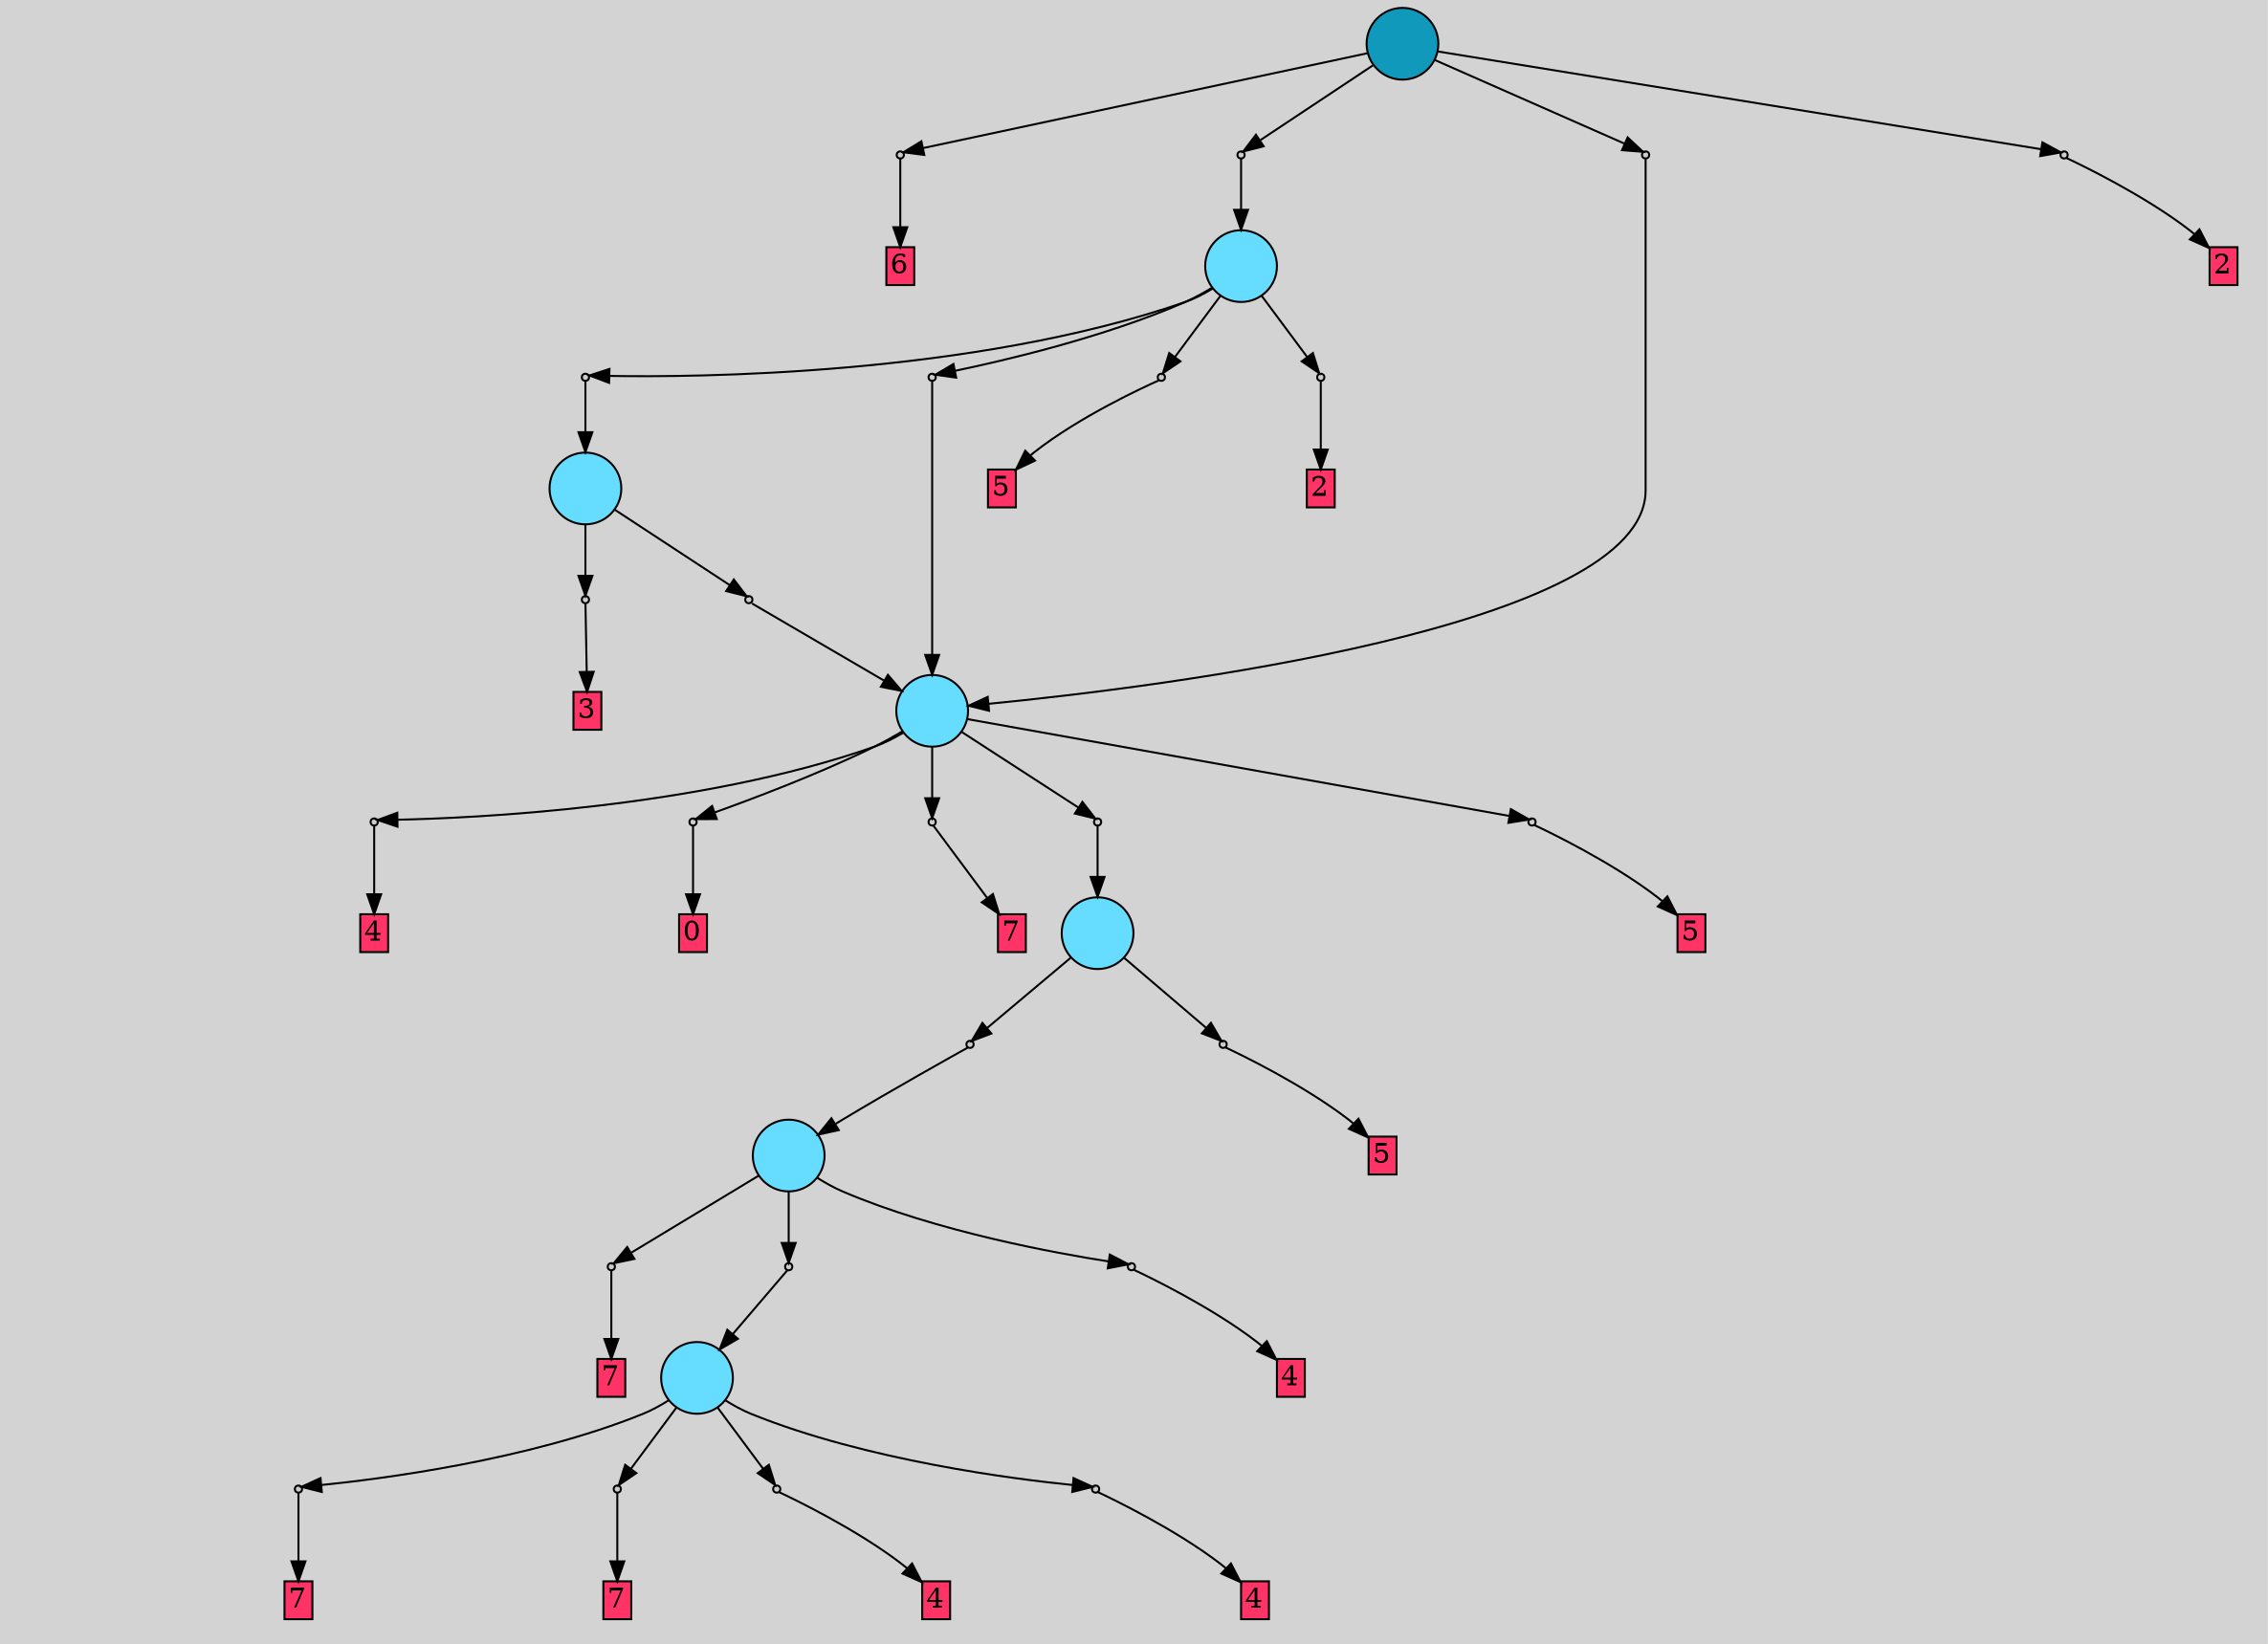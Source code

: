 // File exported with GEGELATI v1.3.1
// On the 2024-04-12 16:05:23
// With the File::TPGGraphDotExporter
digraph{
	graph[pad = "0.212, 0.055" bgcolor = lightgray]
	node[shape=circle style = filled label = ""]
		T0 [fillcolor="#66ddff"]
		T1 [fillcolor="#66ddff"]
		T2 [fillcolor="#66ddff"]
		T3 [fillcolor="#66ddff"]
		T4 [fillcolor="#66ddff"]
		T5 [fillcolor="#66ddff"]
		T6 [fillcolor="#1199bb"]
		P0 [fillcolor="#cccccc" shape=point] //
		I0 [shape=box style=invis label="5|0&3|2#4|4&#92;n"]
		P0 -> I0[style=invis]
		A0 [fillcolor="#ff3366" shape=box margin=0.03 width=0 height=0 label="7"]
		T0 -> P0 -> A0
		P1 [fillcolor="#cccccc" shape=point] //
		I1 [shape=box style=invis label="0|0&1|7#2|1&#92;n"]
		P1 -> I1[style=invis]
		A1 [fillcolor="#ff3366" shape=box margin=0.03 width=0 height=0 label="7"]
		T0 -> P1 -> A1
		P2 [fillcolor="#cccccc" shape=point] //
		I2 [shape=box style=invis label="6|0&4|6#2|6&#92;n"]
		P2 -> I2[style=invis]
		A2 [fillcolor="#ff3366" shape=box margin=0.03 width=0 height=0 label="4"]
		T0 -> P2 -> A2
		P3 [fillcolor="#cccccc" shape=point] //
		I3 [shape=box style=invis label="6|0&2|1#3|4&#92;n"]
		P3 -> I3[style=invis]
		A3 [fillcolor="#ff3366" shape=box margin=0.03 width=0 height=0 label="4"]
		T0 -> P3 -> A3
		P4 [fillcolor="#cccccc" shape=point] //
		I4 [shape=box style=invis label="2|0&4|1#1|7&#92;n"]
		P4 -> I4[style=invis]
		A4 [fillcolor="#ff3366" shape=box margin=0.03 width=0 height=0 label="7"]
		T1 -> P4 -> A4
		P5 [fillcolor="#cccccc" shape=point] //
		I5 [shape=box style=invis label="8|0&0|6#1|1&#92;n"]
		P5 -> I5[style=invis]
		T1 -> P5 -> T0
		P6 [fillcolor="#cccccc" shape=point] //
		I6 [shape=box style=invis label="8|0&3|5#2|7&#92;n"]
		P6 -> I6[style=invis]
		A5 [fillcolor="#ff3366" shape=box margin=0.03 width=0 height=0 label="4"]
		T1 -> P6 -> A5
		P7 [fillcolor="#cccccc" shape=point] //
		I7 [shape=box style=invis label="5|0&0|7#1|1&#92;n"]
		P7 -> I7[style=invis]
		T2 -> P7 -> T1
		P8 [fillcolor="#cccccc" shape=point] //
		I8 [shape=box style=invis label="7|0&3|5#0|4&#92;n"]
		P8 -> I8[style=invis]
		A6 [fillcolor="#ff3366" shape=box margin=0.03 width=0 height=0 label="5"]
		T2 -> P8 -> A6
		P9 [fillcolor="#cccccc" shape=point] //
		I9 [shape=box style=invis label="1|0&1|6#0|0&#92;n"]
		P9 -> I9[style=invis]
		A7 [fillcolor="#ff3366" shape=box margin=0.03 width=0 height=0 label="4"]
		T3 -> P9 -> A7
		P10 [fillcolor="#cccccc" shape=point] //
		I10 [shape=box style=invis label="5|0&4|1#3|0&#92;n"]
		P10 -> I10[style=invis]
		A8 [fillcolor="#ff3366" shape=box margin=0.03 width=0 height=0 label="0"]
		T3 -> P10 -> A8
		P11 [fillcolor="#cccccc" shape=point] //
		I11 [shape=box style=invis label="8|0&3|4#4|5&#92;n"]
		P11 -> I11[style=invis]
		A9 [fillcolor="#ff3366" shape=box margin=0.03 width=0 height=0 label="7"]
		T3 -> P11 -> A9
		P12 [fillcolor="#cccccc" shape=point] //
		I12 [shape=box style=invis label="1|0&2|0#3|4&#92;n"]
		P12 -> I12[style=invis]
		T3 -> P12 -> T2
		P13 [fillcolor="#cccccc" shape=point] //
		I13 [shape=box style=invis label="7|0&3|5#0|4&#92;n"]
		P13 -> I13[style=invis]
		A10 [fillcolor="#ff3366" shape=box margin=0.03 width=0 height=0 label="5"]
		T3 -> P13 -> A10
		P14 [fillcolor="#cccccc" shape=point] //
		I14 [shape=box style=invis label="3|0&4|4#0|4&#92;n"]
		P14 -> I14[style=invis]
		T4 -> P14 -> T3
		P15 [fillcolor="#cccccc" shape=point] //
		I15 [shape=box style=invis label="3|0&3|2#0|3&#92;n"]
		P15 -> I15[style=invis]
		A11 [fillcolor="#ff3366" shape=box margin=0.03 width=0 height=0 label="3"]
		T4 -> P15 -> A11
		P16 [fillcolor="#cccccc" shape=point] //
		I16 [shape=box style=invis label="8|0&3|5#2|0&#92;n"]
		P16 -> I16[style=invis]
		A12 [fillcolor="#ff3366" shape=box margin=0.03 width=0 height=0 label="2"]
		T5 -> P16 -> A12
		P17 [fillcolor="#cccccc" shape=point] //
		I17 [shape=box style=invis label="4|0&4|3#3|1&#92;n"]
		P17 -> I17[style=invis]
		T5 -> P17 -> T3
		P18 [fillcolor="#cccccc" shape=point] //
		I18 [shape=box style=invis label="2|0&3|6#1|0&#92;n"]
		P18 -> I18[style=invis]
		T5 -> P18 -> T4
		P19 [fillcolor="#cccccc" shape=point] //
		I19 [shape=box style=invis label="1|0&4|3#3|5&#92;n"]
		P19 -> I19[style=invis]
		A13 [fillcolor="#ff3366" shape=box margin=0.03 width=0 height=0 label="5"]
		T5 -> P19 -> A13
		P20 [fillcolor="#cccccc" shape=point] //
		I20 [shape=box style=invis label="2|0&3|5#3|4&#92;n"]
		P20 -> I20[style=invis]
		A14 [fillcolor="#ff3366" shape=box margin=0.03 width=0 height=0 label="6"]
		T6 -> P20 -> A14
		P21 [fillcolor="#cccccc" shape=point] //
		I21 [shape=box style=invis label="3|0&3|1#0|5&#92;n"]
		P21 -> I21[style=invis]
		T6 -> P21 -> T5
		P22 [fillcolor="#cccccc" shape=point] //
		I22 [shape=box style=invis label="4|0&4|3#3|4&#92;n"]
		P22 -> I22[style=invis]
		T6 -> P22 -> T3
		P23 [fillcolor="#cccccc" shape=point] //
		I23 [shape=box style=invis label="8|0&3|5#2|0&#92;n"]
		P23 -> I23[style=invis]
		A15 [fillcolor="#ff3366" shape=box margin=0.03 width=0 height=0 label="2"]
		T6 -> P23 -> A15
		{ rank= same T6 }
}
